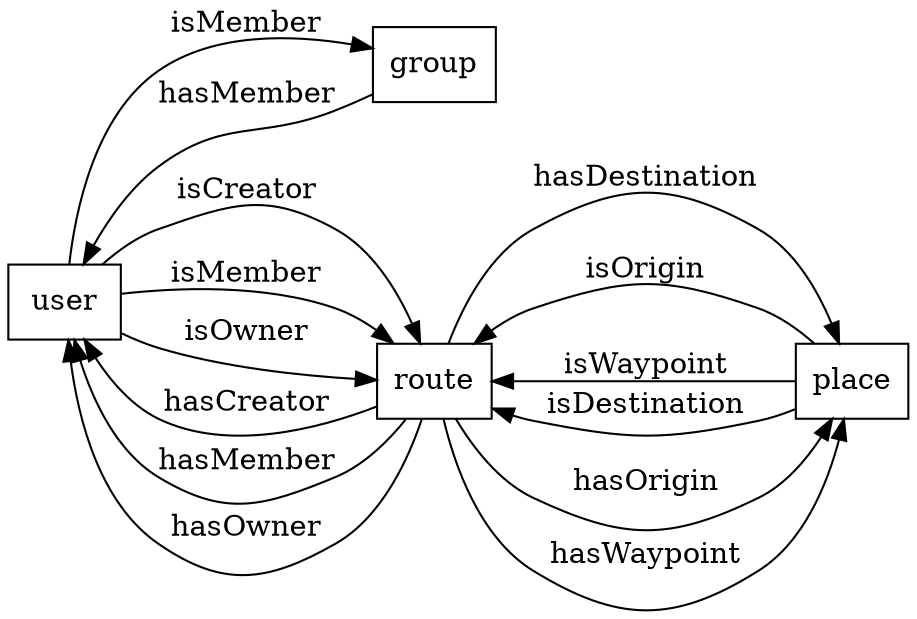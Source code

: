 digraph g {

  graph [compound = true];

  //presentation
  splines = true;
  overlap = false;
  rankdir = LR;

  //entities
  user [shape="box"];
  group [shape="box"];
  place [shape="box"];
  route [shape="box"];

  // system entities
  user -> group [label="isMember"];
  group -> user [label="hasMember"];

  // user entity
  user -> route [label="isCreator"];
  user -> route [label="isMember"];
  user -> route [label="isOwner"];
  route -> user [label="hasCreator"];
  route -> user [label="hasMember"];
  route -> user [label="hasOwner"];

  // route entity
  route -> place [label="hasOrigin"];
  route -> place [label="hasWaypoint"];
  route -> place [label="hasDestination"];
  place -> route [label="isOrigin"];
  place -> route [label="isWaypoint"];
  place -> route [label="isDestination"];


}
